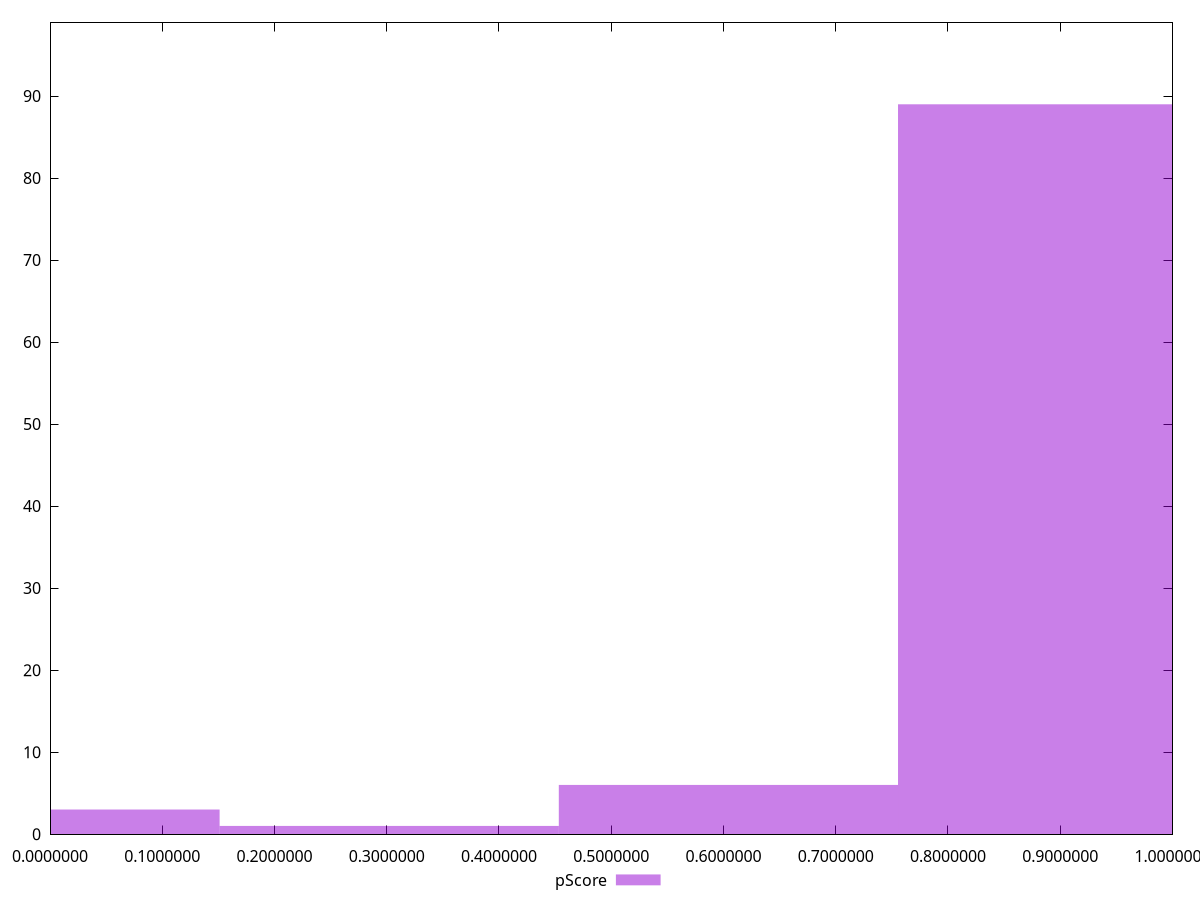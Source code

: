 reset

$pScore <<EOF
0 3
0.6043824821785694 6
0.9065737232678541 89
0.3021912410892847 1
EOF

set key outside below
set boxwidth 0.3021912410892847
set xrange [8.097401177353802e-7:0.9999993380488856]
set yrange [0:99]
set trange [0:99]
set style fill transparent solid 0.5 noborder
set terminal svg size 640, 490 enhanced background rgb 'white'
set output "report/report_00029_2021-02-24T13-36-40.390Z/estimated-input-latency/samples/card/pScore/histogram.svg"

plot $pScore title "pScore" with boxes

reset
